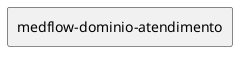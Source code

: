 @startuml
skinparam defaultTextAlignment center
skinparam rectangle {
  BackgroundColor<<optional>> beige
  BackgroundColor<<test>> lightGreen
  BackgroundColor<<runtime>> lightBlue
  BackgroundColor<<provided>> lightGray
}
rectangle "medflow-dominio-atendimento" as br_com_medflow_medflow_dominio_atendimento_jar
@enduml